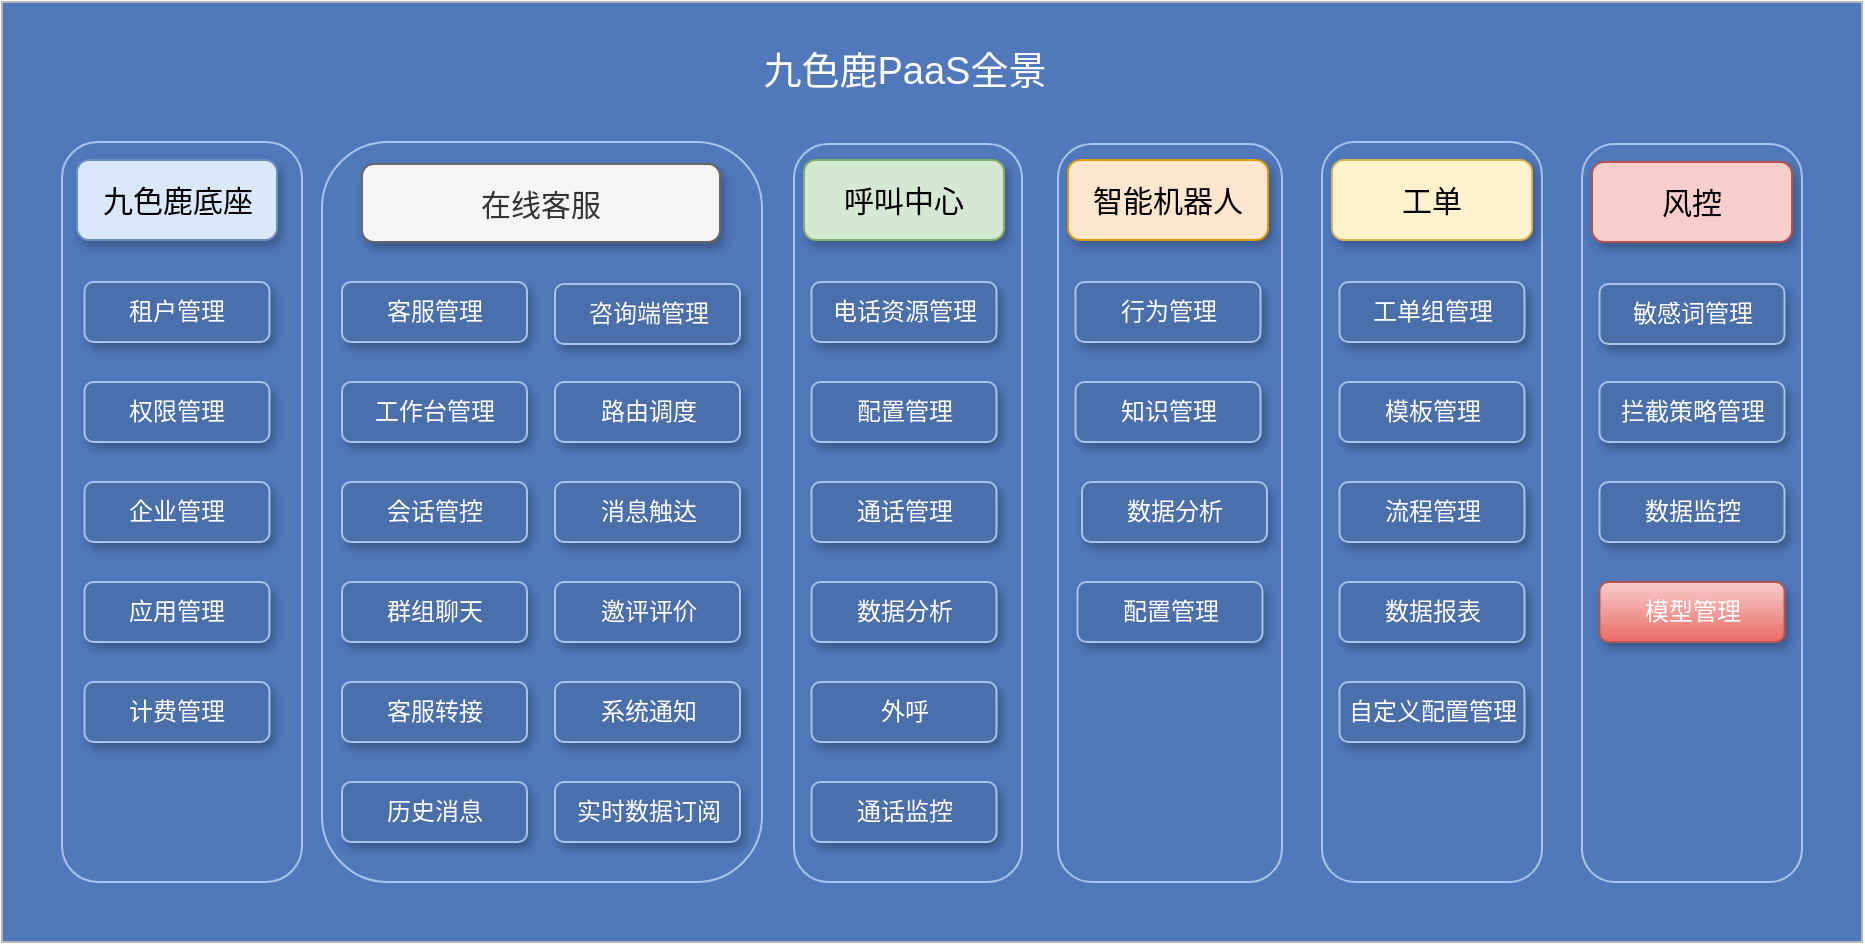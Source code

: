 <mxfile version="13.8.5" type="github"><diagram id="6I0OCvxSQrVGMHxT2VVA" name="Page-1"><mxGraphModel dx="2276" dy="722" grid="1" gridSize="10" guides="1" tooltips="1" connect="1" arrows="1" fold="1" page="1" pageScale="1" pageWidth="850" pageHeight="1100" math="0" shadow="0"><root><mxCell id="0"/><mxCell id="1" parent="0"/><mxCell id="jrJN2CfX7w5Tr07i0sM0-1" value="" style="rounded=0;whiteSpace=wrap;html=1;fillColor=#5078BB;strokeColor=#B3B3B3;" parent="1" vertex="1"><mxGeometry x="-810" y="150" width="930" height="470" as="geometry"/></mxCell><mxCell id="jrJN2CfX7w5Tr07i0sM0-8" value="" style="rounded=1;whiteSpace=wrap;html=1;fillColor=none;strokeColor=#A9C4EB;" parent="1" vertex="1"><mxGeometry x="-282" y="221" width="112" height="369" as="geometry"/></mxCell><mxCell id="jrJN2CfX7w5Tr07i0sM0-9" value="" style="rounded=1;whiteSpace=wrap;html=1;fillColor=none;strokeColor=#A9C4EB;" parent="1" vertex="1"><mxGeometry x="-414" y="221" width="114" height="369" as="geometry"/></mxCell><mxCell id="jrJN2CfX7w5Tr07i0sM0-10" value="" style="rounded=1;whiteSpace=wrap;html=1;fillColor=none;strokeColor=#A9C4EB;" parent="1" vertex="1"><mxGeometry x="-650" y="220" width="220" height="370" as="geometry"/></mxCell><mxCell id="jrJN2CfX7w5Tr07i0sM0-11" value="" style="rounded=1;whiteSpace=wrap;html=1;fillColor=none;strokeColor=#A9C4EB;" parent="1" vertex="1"><mxGeometry x="-780" y="220" width="120" height="370" as="geometry"/></mxCell><mxCell id="jrJN2CfX7w5Tr07i0sM0-13" value="&lt;font style=&quot;font-size: 15px&quot;&gt;九色鹿底座&lt;/font&gt;" style="rounded=1;whiteSpace=wrap;html=1;shadow=1;strokeColor=#6c8ebf;fillColor=#dae8fc;" parent="1" vertex="1"><mxGeometry x="-772.5" y="229" width="100" height="40" as="geometry"/></mxCell><mxCell id="jrJN2CfX7w5Tr07i0sM0-14" value="&lt;font style=&quot;font-size: 15px&quot;&gt;在线客服&lt;/font&gt;" style="rounded=1;whiteSpace=wrap;html=1;shadow=1;strokeColor=#666666;fillColor=#f5f5f5;fontColor=#333333;" parent="1" vertex="1"><mxGeometry x="-630" y="231" width="179" height="39" as="geometry"/></mxCell><mxCell id="jrJN2CfX7w5Tr07i0sM0-16" value="&lt;font style=&quot;font-size: 19px&quot; color=&quot;#ffffff&quot;&gt;九色鹿PaaS全景&lt;/font&gt;" style="text;html=1;strokeColor=none;fillColor=none;align=center;verticalAlign=middle;whiteSpace=wrap;rounded=0;shadow=1;dashed=1;" parent="1" vertex="1"><mxGeometry x="-476.5" y="160" width="235" height="50" as="geometry"/></mxCell><mxCell id="jrJN2CfX7w5Tr07i0sM0-17" value="&lt;font style=&quot;font-size: 15px&quot;&gt;呼叫中心&lt;/font&gt;" style="rounded=1;whiteSpace=wrap;html=1;shadow=1;strokeColor=#82b366;fillColor=#d5e8d4;" parent="1" vertex="1"><mxGeometry x="-409" y="229" width="100" height="40" as="geometry"/></mxCell><mxCell id="jrJN2CfX7w5Tr07i0sM0-18" value="&lt;font style=&quot;font-size: 15px&quot;&gt;智能机器人&lt;/font&gt;" style="rounded=1;whiteSpace=wrap;html=1;shadow=1;strokeColor=#d79b00;fillColor=#ffe6cc;" parent="1" vertex="1"><mxGeometry x="-277" y="229" width="100" height="40" as="geometry"/></mxCell><mxCell id="jrJN2CfX7w5Tr07i0sM0-19" value="" style="rounded=1;whiteSpace=wrap;html=1;fillColor=none;strokeColor=#A9C4EB;" parent="1" vertex="1"><mxGeometry x="-150" y="220" width="110" height="370" as="geometry"/></mxCell><mxCell id="jrJN2CfX7w5Tr07i0sM0-20" value="&lt;font style=&quot;font-size: 15px&quot;&gt;工单&lt;/font&gt;" style="rounded=1;whiteSpace=wrap;html=1;shadow=1;strokeColor=#d6b656;fillColor=#fff2cc;" parent="1" vertex="1"><mxGeometry x="-145" y="229" width="100" height="40" as="geometry"/></mxCell><mxCell id="jrJN2CfX7w5Tr07i0sM0-22" value="&lt;font color=&quot;#ffffff&quot;&gt;租户管理&lt;/font&gt;" style="rounded=1;whiteSpace=wrap;html=1;shadow=1;strokeColor=#A9C4EB;fillColor=#4B6FAB;gradientColor=none;" parent="1" vertex="1"><mxGeometry x="-768.75" y="290" width="92.5" height="30" as="geometry"/></mxCell><mxCell id="jrJN2CfX7w5Tr07i0sM0-23" value="&lt;font color=&quot;#ffffff&quot;&gt;权限管理&lt;/font&gt;" style="rounded=1;whiteSpace=wrap;html=1;shadow=1;strokeColor=#A9C4EB;fillColor=#4B6FAB;gradientColor=none;" parent="1" vertex="1"><mxGeometry x="-768.75" y="340" width="92.5" height="30" as="geometry"/></mxCell><mxCell id="jrJN2CfX7w5Tr07i0sM0-24" value="&lt;font color=&quot;#ffffff&quot;&gt;企业管理&lt;/font&gt;" style="rounded=1;whiteSpace=wrap;html=1;shadow=1;strokeColor=#A9C4EB;fillColor=#4B6FAB;gradientColor=none;" parent="1" vertex="1"><mxGeometry x="-768.75" y="390" width="92.5" height="30" as="geometry"/></mxCell><mxCell id="jrJN2CfX7w5Tr07i0sM0-25" value="&lt;span style=&quot;color: rgb(255 , 255 , 255)&quot;&gt;工作台管理&lt;/span&gt;" style="rounded=1;whiteSpace=wrap;html=1;shadow=1;strokeColor=#A9C4EB;fillColor=#4B6FAB;gradientColor=none;" parent="1" vertex="1"><mxGeometry x="-640" y="340" width="92.5" height="30" as="geometry"/></mxCell><mxCell id="jrJN2CfX7w5Tr07i0sM0-26" value="&lt;span style=&quot;color: rgb(255 , 255 , 255)&quot;&gt;客服管理&lt;/span&gt;" style="rounded=1;whiteSpace=wrap;html=1;shadow=1;strokeColor=#A9C4EB;fillColor=#4B6FAB;gradientColor=none;" parent="1" vertex="1"><mxGeometry x="-640" y="290" width="92.5" height="30" as="geometry"/></mxCell><mxCell id="jrJN2CfX7w5Tr07i0sM0-27" value="&lt;span style=&quot;color: rgb(255 , 255 , 255)&quot;&gt;咨询端管理&lt;/span&gt;" style="rounded=1;whiteSpace=wrap;html=1;shadow=1;strokeColor=#A9C4EB;fillColor=#4B6FAB;gradientColor=none;" parent="1" vertex="1"><mxGeometry x="-533.5" y="291" width="92.5" height="30" as="geometry"/></mxCell><mxCell id="jrJN2CfX7w5Tr07i0sM0-29" value="&lt;font color=&quot;#ffffff&quot;&gt;电话资源管理&lt;/font&gt;" style="rounded=1;whiteSpace=wrap;html=1;shadow=1;strokeColor=#A9C4EB;fillColor=#4B6FAB;gradientColor=none;" parent="1" vertex="1"><mxGeometry x="-405.25" y="290" width="92.5" height="30" as="geometry"/></mxCell><mxCell id="jrJN2CfX7w5Tr07i0sM0-30" value="&lt;font color=&quot;#ffffff&quot;&gt;配置管理&lt;/font&gt;" style="rounded=1;whiteSpace=wrap;html=1;shadow=1;strokeColor=#A9C4EB;fillColor=#4B6FAB;gradientColor=none;" parent="1" vertex="1"><mxGeometry x="-405.25" y="340" width="92.5" height="30" as="geometry"/></mxCell><mxCell id="jrJN2CfX7w5Tr07i0sM0-31" value="&lt;font color=&quot;#ffffff&quot;&gt;通话管理&lt;/font&gt;" style="rounded=1;whiteSpace=wrap;html=1;shadow=1;strokeColor=#A9C4EB;fillColor=#4B6FAB;gradientColor=none;" parent="1" vertex="1"><mxGeometry x="-405.25" y="390" width="92.5" height="30" as="geometry"/></mxCell><mxCell id="jrJN2CfX7w5Tr07i0sM0-32" value="&lt;font color=&quot;#ffffff&quot;&gt;行为管理&lt;/font&gt;" style="rounded=1;whiteSpace=wrap;html=1;shadow=1;strokeColor=#A9C4EB;fillColor=#4B6FAB;gradientColor=none;" parent="1" vertex="1"><mxGeometry x="-273.25" y="290" width="92.5" height="30" as="geometry"/></mxCell><mxCell id="jrJN2CfX7w5Tr07i0sM0-33" value="&lt;span style=&quot;color: rgb(255 , 255 , 255)&quot;&gt;工单组管理&lt;/span&gt;" style="rounded=1;whiteSpace=wrap;html=1;shadow=1;strokeColor=#A9C4EB;fillColor=#4B6FAB;gradientColor=none;" parent="1" vertex="1"><mxGeometry x="-141.25" y="290" width="92.5" height="30" as="geometry"/></mxCell><mxCell id="jrJN2CfX7w5Tr07i0sM0-34" value="&lt;font color=&quot;#ffffff&quot;&gt;知识管理&lt;/font&gt;" style="rounded=1;whiteSpace=wrap;html=1;shadow=1;strokeColor=#A9C4EB;fillColor=#4B6FAB;gradientColor=none;" parent="1" vertex="1"><mxGeometry x="-273.25" y="340" width="92.5" height="30" as="geometry"/></mxCell><mxCell id="jrJN2CfX7w5Tr07i0sM0-36" value="&lt;font color=&quot;#ffffff&quot;&gt;应用管理&lt;/font&gt;" style="rounded=1;whiteSpace=wrap;html=1;shadow=1;strokeColor=#A9C4EB;fillColor=#4B6FAB;gradientColor=none;" parent="1" vertex="1"><mxGeometry x="-768.75" y="440" width="92.5" height="30" as="geometry"/></mxCell><mxCell id="jrJN2CfX7w5Tr07i0sM0-37" value="&lt;font color=&quot;#ffffff&quot;&gt;数据分析&lt;/font&gt;" style="rounded=1;whiteSpace=wrap;html=1;shadow=1;strokeColor=#A9C4EB;fillColor=#4B6FAB;gradientColor=none;" parent="1" vertex="1"><mxGeometry x="-405.25" y="440" width="92.5" height="30" as="geometry"/></mxCell><mxCell id="jrJN2CfX7w5Tr07i0sM0-39" value="&lt;font color=&quot;#ffffff&quot;&gt;数据分析&lt;/font&gt;" style="rounded=1;whiteSpace=wrap;html=1;shadow=1;strokeColor=#A9C4EB;fillColor=#4B6FAB;gradientColor=none;" parent="1" vertex="1"><mxGeometry x="-270" y="390" width="92.5" height="30" as="geometry"/></mxCell><mxCell id="1PJctsbMPfZXV-aZBAfZ-1" value="&lt;font color=&quot;#ffffff&quot;&gt;计费管理&lt;/font&gt;" style="rounded=1;whiteSpace=wrap;html=1;shadow=1;strokeColor=#A9C4EB;fillColor=#4B6FAB;gradientColor=none;" vertex="1" parent="1"><mxGeometry x="-768.75" y="490" width="92.5" height="30" as="geometry"/></mxCell><mxCell id="1PJctsbMPfZXV-aZBAfZ-2" value="&lt;font color=&quot;#ffffff&quot;&gt;配置管理&lt;/font&gt;" style="rounded=1;whiteSpace=wrap;html=1;shadow=1;strokeColor=#A9C4EB;fillColor=#4B6FAB;gradientColor=none;" vertex="1" parent="1"><mxGeometry x="-272.25" y="440" width="92.5" height="30" as="geometry"/></mxCell><mxCell id="1PJctsbMPfZXV-aZBAfZ-3" value="" style="rounded=1;whiteSpace=wrap;html=1;fillColor=none;strokeColor=#A9C4EB;" vertex="1" parent="1"><mxGeometry x="-20" y="221" width="110" height="369" as="geometry"/></mxCell><mxCell id="1PJctsbMPfZXV-aZBAfZ-4" value="&lt;font style=&quot;font-size: 15px&quot;&gt;风控&lt;/font&gt;" style="rounded=1;whiteSpace=wrap;html=1;shadow=1;strokeColor=#b85450;fillColor=#f8cecc;" vertex="1" parent="1"><mxGeometry x="-15" y="230" width="100" height="40" as="geometry"/></mxCell><mxCell id="1PJctsbMPfZXV-aZBAfZ-5" value="&lt;font color=&quot;#ffffff&quot;&gt;敏感词管理&lt;/font&gt;" style="rounded=1;whiteSpace=wrap;html=1;shadow=1;strokeColor=#A9C4EB;fillColor=#4B6FAB;gradientColor=none;" vertex="1" parent="1"><mxGeometry x="-11.25" y="291" width="92.5" height="30" as="geometry"/></mxCell><mxCell id="1PJctsbMPfZXV-aZBAfZ-7" value="&lt;font color=&quot;#ffffff&quot;&gt;拦截策略管理&lt;/font&gt;" style="rounded=1;whiteSpace=wrap;html=1;shadow=1;strokeColor=#A9C4EB;fillColor=#4B6FAB;gradientColor=none;" vertex="1" parent="1"><mxGeometry x="-11.25" y="340" width="92.5" height="30" as="geometry"/></mxCell><mxCell id="1PJctsbMPfZXV-aZBAfZ-8" value="&lt;font color=&quot;#ffffff&quot;&gt;数据监控&lt;/font&gt;" style="rounded=1;whiteSpace=wrap;html=1;shadow=1;strokeColor=#A9C4EB;fillColor=#4B6FAB;gradientColor=none;" vertex="1" parent="1"><mxGeometry x="-11.25" y="390" width="92.5" height="30" as="geometry"/></mxCell><mxCell id="1PJctsbMPfZXV-aZBAfZ-10" value="&lt;font color=&quot;#ffffff&quot;&gt;模型管理&lt;/font&gt;" style="rounded=1;whiteSpace=wrap;html=1;shadow=1;strokeColor=#b85450;fillColor=#f8cecc;gradientColor=#ea6b66;" vertex="1" parent="1"><mxGeometry x="-11.25" y="440" width="92.5" height="30" as="geometry"/></mxCell><mxCell id="1PJctsbMPfZXV-aZBAfZ-11" value="&lt;font color=&quot;#ffffff&quot;&gt;外呼&lt;/font&gt;" style="rounded=1;whiteSpace=wrap;html=1;shadow=1;strokeColor=#A9C4EB;fillColor=#4B6FAB;gradientColor=none;" vertex="1" parent="1"><mxGeometry x="-405.25" y="490" width="92.5" height="30" as="geometry"/></mxCell><mxCell id="1PJctsbMPfZXV-aZBAfZ-12" value="&lt;font color=&quot;#ffffff&quot;&gt;通话监控&lt;/font&gt;" style="rounded=1;whiteSpace=wrap;html=1;shadow=1;strokeColor=#A9C4EB;fillColor=#4B6FAB;gradientColor=none;" vertex="1" parent="1"><mxGeometry x="-405.25" y="540" width="92.5" height="30" as="geometry"/></mxCell><mxCell id="1PJctsbMPfZXV-aZBAfZ-14" value="&lt;span style=&quot;color: rgb(255 , 255 , 255)&quot;&gt;模板管理&lt;/span&gt;" style="rounded=1;whiteSpace=wrap;html=1;shadow=1;strokeColor=#A9C4EB;fillColor=#4B6FAB;gradientColor=none;" vertex="1" parent="1"><mxGeometry x="-141.25" y="340" width="92.5" height="30" as="geometry"/></mxCell><mxCell id="1PJctsbMPfZXV-aZBAfZ-15" value="&lt;span style=&quot;color: rgb(255 , 255 , 255)&quot;&gt;流程管理&lt;/span&gt;" style="rounded=1;whiteSpace=wrap;html=1;shadow=1;strokeColor=#A9C4EB;fillColor=#4B6FAB;gradientColor=none;" vertex="1" parent="1"><mxGeometry x="-141.25" y="390" width="92.5" height="30" as="geometry"/></mxCell><mxCell id="1PJctsbMPfZXV-aZBAfZ-16" value="&lt;span style=&quot;color: rgb(255 , 255 , 255)&quot;&gt;数据报表&lt;/span&gt;" style="rounded=1;whiteSpace=wrap;html=1;shadow=1;strokeColor=#A9C4EB;fillColor=#4B6FAB;gradientColor=none;" vertex="1" parent="1"><mxGeometry x="-141.25" y="440" width="92.5" height="30" as="geometry"/></mxCell><mxCell id="1PJctsbMPfZXV-aZBAfZ-18" value="&lt;font color=&quot;#ffffff&quot;&gt;自定义配置管理&lt;/font&gt;" style="rounded=1;whiteSpace=wrap;html=1;shadow=1;strokeColor=#A9C4EB;fillColor=#4B6FAB;gradientColor=none;" vertex="1" parent="1"><mxGeometry x="-141.25" y="490" width="92.5" height="30" as="geometry"/></mxCell><mxCell id="1PJctsbMPfZXV-aZBAfZ-19" value="&lt;span style=&quot;color: rgb(255 , 255 , 255)&quot;&gt;路由调度&lt;/span&gt;" style="rounded=1;whiteSpace=wrap;html=1;shadow=1;strokeColor=#A9C4EB;fillColor=#4B6FAB;gradientColor=none;" vertex="1" parent="1"><mxGeometry x="-533.5" y="340" width="92.5" height="30" as="geometry"/></mxCell><mxCell id="1PJctsbMPfZXV-aZBAfZ-20" value="&lt;span style=&quot;color: rgb(255 , 255 , 255)&quot;&gt;会话管控&lt;/span&gt;" style="rounded=1;whiteSpace=wrap;html=1;shadow=1;strokeColor=#A9C4EB;fillColor=#4B6FAB;gradientColor=none;" vertex="1" parent="1"><mxGeometry x="-640" y="390" width="92.5" height="30" as="geometry"/></mxCell><mxCell id="1PJctsbMPfZXV-aZBAfZ-21" value="&lt;span style=&quot;color: rgb(255 , 255 , 255)&quot;&gt;消息触达&lt;/span&gt;" style="rounded=1;whiteSpace=wrap;html=1;shadow=1;strokeColor=#A9C4EB;fillColor=#4B6FAB;gradientColor=none;" vertex="1" parent="1"><mxGeometry x="-533.5" y="390" width="92.5" height="30" as="geometry"/></mxCell><mxCell id="1PJctsbMPfZXV-aZBAfZ-23" value="&lt;span style=&quot;color: rgb(255 , 255 , 255)&quot;&gt;群组聊天&lt;/span&gt;" style="rounded=1;whiteSpace=wrap;html=1;shadow=1;strokeColor=#A9C4EB;fillColor=#4B6FAB;gradientColor=none;" vertex="1" parent="1"><mxGeometry x="-640" y="440" width="92.5" height="30" as="geometry"/></mxCell><mxCell id="1PJctsbMPfZXV-aZBAfZ-24" value="&lt;span style=&quot;color: rgb(255 , 255 , 255)&quot;&gt;邀评评价&lt;/span&gt;" style="rounded=1;whiteSpace=wrap;html=1;shadow=1;strokeColor=#A9C4EB;fillColor=#4B6FAB;gradientColor=none;" vertex="1" parent="1"><mxGeometry x="-533.5" y="440" width="92.5" height="30" as="geometry"/></mxCell><mxCell id="1PJctsbMPfZXV-aZBAfZ-25" value="&lt;span style=&quot;color: rgb(255 , 255 , 255)&quot;&gt;客服转接&lt;/span&gt;" style="rounded=1;whiteSpace=wrap;html=1;shadow=1;strokeColor=#A9C4EB;fillColor=#4B6FAB;gradientColor=none;" vertex="1" parent="1"><mxGeometry x="-640" y="490" width="92.5" height="30" as="geometry"/></mxCell><mxCell id="1PJctsbMPfZXV-aZBAfZ-26" value="&lt;span style=&quot;color: rgb(255 , 255 , 255)&quot;&gt;系统通知&lt;/span&gt;" style="rounded=1;whiteSpace=wrap;html=1;shadow=1;strokeColor=#A9C4EB;fillColor=#4B6FAB;gradientColor=none;" vertex="1" parent="1"><mxGeometry x="-533.5" y="490" width="92.5" height="30" as="geometry"/></mxCell><mxCell id="1PJctsbMPfZXV-aZBAfZ-27" value="&lt;span style=&quot;color: rgb(255 , 255 , 255)&quot;&gt;历史消息&lt;/span&gt;" style="rounded=1;whiteSpace=wrap;html=1;shadow=1;strokeColor=#A9C4EB;fillColor=#4B6FAB;gradientColor=none;" vertex="1" parent="1"><mxGeometry x="-640" y="540" width="92.5" height="30" as="geometry"/></mxCell><mxCell id="1PJctsbMPfZXV-aZBAfZ-28" value="&lt;span style=&quot;color: rgb(255 , 255 , 255)&quot;&gt;实时数据订阅&lt;/span&gt;" style="rounded=1;whiteSpace=wrap;html=1;shadow=1;strokeColor=#A9C4EB;fillColor=#4B6FAB;gradientColor=none;" vertex="1" parent="1"><mxGeometry x="-533.5" y="540" width="92.5" height="30" as="geometry"/></mxCell></root></mxGraphModel></diagram></mxfile>